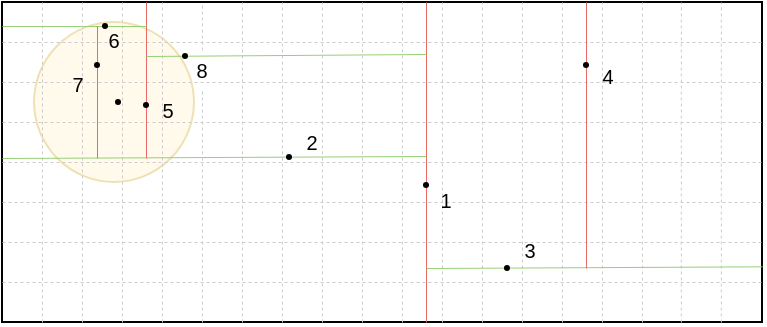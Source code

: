 <mxfile version="22.1.16" type="device">
  <diagram name="Page-1" id="oKdCf5ge1eQtf_koEXT0">
    <mxGraphModel dx="448" dy="299" grid="1" gridSize="10" guides="1" tooltips="1" connect="1" arrows="1" fold="1" page="1" pageScale="1" pageWidth="400" pageHeight="180" math="0" shadow="0">
      <root>
        <mxCell id="0" />
        <mxCell id="1" parent="0" />
        <mxCell id="70j0kBulyK4YT-5wAR5I-61" value="" style="ellipse;whiteSpace=wrap;html=1;aspect=fixed;fillColor=#fff2cc;strokeColor=#d6b656;opacity=40;" vertex="1" parent="1">
          <mxGeometry x="26" y="20" width="80" height="80" as="geometry" />
        </mxCell>
        <mxCell id="70j0kBulyK4YT-5wAR5I-2" value="" style="rounded=0;whiteSpace=wrap;html=1;fillColor=none;movable=0;resizable=1;rotatable=1;deletable=1;editable=1;locked=0;connectable=1;" vertex="1" parent="1">
          <mxGeometry x="10" y="10" width="380" height="160" as="geometry" />
        </mxCell>
        <mxCell id="70j0kBulyK4YT-5wAR5I-3" value="" style="endArrow=none;dashed=1;html=1;rounded=0;strokeWidth=0.5;strokeColor=#CCCCCC;" edge="1" parent="1" target="70j0kBulyK4YT-5wAR5I-2">
          <mxGeometry width="50" height="50" relative="1" as="geometry">
            <mxPoint x="30" y="170" as="sourcePoint" />
            <mxPoint x="80" y="120" as="targetPoint" />
            <Array as="points">
              <mxPoint x="30" y="10" />
            </Array>
          </mxGeometry>
        </mxCell>
        <mxCell id="70j0kBulyK4YT-5wAR5I-5" value="" style="endArrow=none;dashed=1;html=1;rounded=0;strokeWidth=0.5;strokeColor=#CCCCCC;" edge="1" parent="1">
          <mxGeometry width="50" height="50" relative="1" as="geometry">
            <mxPoint x="70" y="170" as="sourcePoint" />
            <mxPoint x="70" y="10" as="targetPoint" />
            <Array as="points">
              <mxPoint x="70" y="10" />
            </Array>
          </mxGeometry>
        </mxCell>
        <mxCell id="70j0kBulyK4YT-5wAR5I-6" value="" style="endArrow=none;dashed=1;html=1;rounded=0;strokeWidth=0.5;strokeColor=#CCCCCC;" edge="1" parent="1">
          <mxGeometry width="50" height="50" relative="1" as="geometry">
            <mxPoint x="90" y="170" as="sourcePoint" />
            <mxPoint x="90" y="10" as="targetPoint" />
            <Array as="points">
              <mxPoint x="90" y="10" />
            </Array>
          </mxGeometry>
        </mxCell>
        <mxCell id="70j0kBulyK4YT-5wAR5I-7" value="" style="endArrow=none;dashed=1;html=1;rounded=0;strokeWidth=0.5;strokeColor=#CCCCCC;" edge="1" parent="1" source="70j0kBulyK4YT-5wAR5I-56">
          <mxGeometry width="50" height="50" relative="1" as="geometry">
            <mxPoint x="110" y="170" as="sourcePoint" />
            <mxPoint x="110" y="10" as="targetPoint" />
            <Array as="points">
              <mxPoint x="110" y="10" />
            </Array>
          </mxGeometry>
        </mxCell>
        <mxCell id="70j0kBulyK4YT-5wAR5I-8" value="" style="endArrow=none;dashed=1;html=1;rounded=0;strokeWidth=0.5;strokeColor=#CCCCCC;" edge="1" parent="1">
          <mxGeometry width="50" height="50" relative="1" as="geometry">
            <mxPoint x="130" y="170" as="sourcePoint" />
            <mxPoint x="130" y="10" as="targetPoint" />
            <Array as="points">
              <mxPoint x="130" y="10" />
            </Array>
          </mxGeometry>
        </mxCell>
        <mxCell id="70j0kBulyK4YT-5wAR5I-9" value="" style="endArrow=none;dashed=1;html=1;rounded=0;strokeWidth=0.5;strokeColor=#CCCCCC;" edge="1" parent="1">
          <mxGeometry width="50" height="50" relative="1" as="geometry">
            <mxPoint x="150" y="170" as="sourcePoint" />
            <mxPoint x="150" y="10" as="targetPoint" />
            <Array as="points">
              <mxPoint x="150" y="10" />
            </Array>
          </mxGeometry>
        </mxCell>
        <mxCell id="70j0kBulyK4YT-5wAR5I-10" value="" style="endArrow=none;dashed=1;html=1;rounded=0;strokeWidth=0.5;strokeColor=#CCCCCC;" edge="1" parent="1">
          <mxGeometry width="50" height="50" relative="1" as="geometry">
            <mxPoint x="170" y="170" as="sourcePoint" />
            <mxPoint x="170" y="10" as="targetPoint" />
            <Array as="points">
              <mxPoint x="170" y="10" />
            </Array>
          </mxGeometry>
        </mxCell>
        <mxCell id="70j0kBulyK4YT-5wAR5I-11" value="" style="endArrow=none;dashed=1;html=1;rounded=0;strokeWidth=0.5;strokeColor=#CCCCCC;" edge="1" parent="1">
          <mxGeometry width="50" height="50" relative="1" as="geometry">
            <mxPoint x="190" y="170" as="sourcePoint" />
            <mxPoint x="190" y="10" as="targetPoint" />
            <Array as="points">
              <mxPoint x="190" y="10" />
            </Array>
          </mxGeometry>
        </mxCell>
        <mxCell id="70j0kBulyK4YT-5wAR5I-12" value="" style="endArrow=none;dashed=1;html=1;rounded=0;strokeWidth=0.5;strokeColor=#CCCCCC;" edge="1" parent="1">
          <mxGeometry width="50" height="50" relative="1" as="geometry">
            <mxPoint x="210" y="170" as="sourcePoint" />
            <mxPoint x="210" y="10" as="targetPoint" />
            <Array as="points">
              <mxPoint x="210" y="10" />
            </Array>
          </mxGeometry>
        </mxCell>
        <mxCell id="70j0kBulyK4YT-5wAR5I-13" value="" style="endArrow=none;dashed=1;html=1;rounded=0;strokeWidth=0.5;strokeColor=#CCCCCC;" edge="1" parent="1">
          <mxGeometry width="50" height="50" relative="1" as="geometry">
            <mxPoint x="230" y="170" as="sourcePoint" />
            <mxPoint x="230" y="10" as="targetPoint" />
            <Array as="points">
              <mxPoint x="230" y="10" />
            </Array>
          </mxGeometry>
        </mxCell>
        <mxCell id="70j0kBulyK4YT-5wAR5I-14" value="" style="endArrow=none;dashed=1;html=1;rounded=0;strokeWidth=0.5;strokeColor=#CCCCCC;" edge="1" parent="1">
          <mxGeometry width="50" height="50" relative="1" as="geometry">
            <mxPoint x="250" y="170" as="sourcePoint" />
            <mxPoint x="250" y="10" as="targetPoint" />
            <Array as="points">
              <mxPoint x="250" y="10" />
            </Array>
          </mxGeometry>
        </mxCell>
        <mxCell id="70j0kBulyK4YT-5wAR5I-15" value="" style="endArrow=none;dashed=1;html=1;rounded=0;strokeWidth=0.5;strokeColor=#CCCCCC;" edge="1" parent="1">
          <mxGeometry width="50" height="50" relative="1" as="geometry">
            <mxPoint x="270" y="170" as="sourcePoint" />
            <mxPoint x="270" y="10" as="targetPoint" />
            <Array as="points">
              <mxPoint x="270" y="10" />
            </Array>
          </mxGeometry>
        </mxCell>
        <mxCell id="70j0kBulyK4YT-5wAR5I-16" value="" style="endArrow=none;dashed=1;html=1;rounded=0;strokeWidth=0.5;strokeColor=#CCCCCC;" edge="1" parent="1">
          <mxGeometry width="50" height="50" relative="1" as="geometry">
            <mxPoint x="290" y="170" as="sourcePoint" />
            <mxPoint x="290" y="10" as="targetPoint" />
            <Array as="points">
              <mxPoint x="290" y="10" />
            </Array>
          </mxGeometry>
        </mxCell>
        <mxCell id="70j0kBulyK4YT-5wAR5I-17" value="" style="endArrow=none;dashed=1;html=1;rounded=0;strokeWidth=0.5;strokeColor=#CCCCCC;" edge="1" parent="1">
          <mxGeometry width="50" height="50" relative="1" as="geometry">
            <mxPoint x="310" y="170" as="sourcePoint" />
            <mxPoint x="310" y="10" as="targetPoint" />
            <Array as="points">
              <mxPoint x="310" y="10" />
            </Array>
          </mxGeometry>
        </mxCell>
        <mxCell id="70j0kBulyK4YT-5wAR5I-18" value="" style="endArrow=none;dashed=1;html=1;rounded=0;strokeWidth=0.5;strokeColor=#CCCCCC;" edge="1" parent="1">
          <mxGeometry width="50" height="50" relative="1" as="geometry">
            <mxPoint x="330" y="170" as="sourcePoint" />
            <mxPoint x="330" y="10" as="targetPoint" />
            <Array as="points">
              <mxPoint x="330" y="10" />
            </Array>
          </mxGeometry>
        </mxCell>
        <mxCell id="70j0kBulyK4YT-5wAR5I-19" value="" style="endArrow=none;dashed=1;html=1;rounded=0;strokeWidth=0.5;strokeColor=#CCCCCC;" edge="1" parent="1">
          <mxGeometry width="50" height="50" relative="1" as="geometry">
            <mxPoint x="349.43" y="170" as="sourcePoint" />
            <mxPoint x="349.43" y="10" as="targetPoint" />
            <Array as="points">
              <mxPoint x="349.43" y="10" />
            </Array>
          </mxGeometry>
        </mxCell>
        <mxCell id="70j0kBulyK4YT-5wAR5I-20" value="" style="endArrow=none;dashed=1;html=1;rounded=0;strokeWidth=0.5;strokeColor=#CCCCCC;" edge="1" parent="1">
          <mxGeometry width="50" height="50" relative="1" as="geometry">
            <mxPoint x="369.43" y="170" as="sourcePoint" />
            <mxPoint x="369.43" y="10" as="targetPoint" />
            <Array as="points">
              <mxPoint x="369.43" y="10" />
            </Array>
          </mxGeometry>
        </mxCell>
        <mxCell id="70j0kBulyK4YT-5wAR5I-24" value="" style="endArrow=none;dashed=1;html=1;rounded=0;strokeWidth=0.5;strokeColor=#CCCCCC;" edge="1" parent="1">
          <mxGeometry width="50" height="50" relative="1" as="geometry">
            <mxPoint x="10" y="30" as="sourcePoint" />
            <mxPoint x="390" y="30" as="targetPoint" />
          </mxGeometry>
        </mxCell>
        <mxCell id="70j0kBulyK4YT-5wAR5I-25" value="" style="endArrow=none;dashed=1;html=1;rounded=0;strokeWidth=0.5;strokeColor=#CCCCCC;" edge="1" parent="1">
          <mxGeometry width="50" height="50" relative="1" as="geometry">
            <mxPoint x="10" y="50" as="sourcePoint" />
            <mxPoint x="390" y="50" as="targetPoint" />
          </mxGeometry>
        </mxCell>
        <mxCell id="70j0kBulyK4YT-5wAR5I-26" value="" style="endArrow=none;dashed=1;html=1;rounded=0;strokeWidth=0.5;strokeColor=#CCCCCC;" edge="1" parent="1">
          <mxGeometry width="50" height="50" relative="1" as="geometry">
            <mxPoint x="10" y="70" as="sourcePoint" />
            <mxPoint x="390" y="70" as="targetPoint" />
          </mxGeometry>
        </mxCell>
        <mxCell id="70j0kBulyK4YT-5wAR5I-27" value="" style="endArrow=none;dashed=1;html=1;rounded=0;strokeWidth=0.5;strokeColor=#CCCCCC;" edge="1" parent="1">
          <mxGeometry width="50" height="50" relative="1" as="geometry">
            <mxPoint x="10" y="90" as="sourcePoint" />
            <mxPoint x="390" y="90" as="targetPoint" />
          </mxGeometry>
        </mxCell>
        <mxCell id="70j0kBulyK4YT-5wAR5I-28" value="" style="endArrow=none;dashed=1;html=1;rounded=0;strokeWidth=0.5;strokeColor=#CCCCCC;" edge="1" parent="1">
          <mxGeometry width="50" height="50" relative="1" as="geometry">
            <mxPoint x="10" y="110" as="sourcePoint" />
            <mxPoint x="390" y="110" as="targetPoint" />
          </mxGeometry>
        </mxCell>
        <mxCell id="70j0kBulyK4YT-5wAR5I-29" value="" style="endArrow=none;dashed=1;html=1;rounded=0;strokeWidth=0.5;strokeColor=#CCCCCC;" edge="1" parent="1">
          <mxGeometry width="50" height="50" relative="1" as="geometry">
            <mxPoint x="10" y="130" as="sourcePoint" />
            <mxPoint x="390" y="130" as="targetPoint" />
          </mxGeometry>
        </mxCell>
        <mxCell id="70j0kBulyK4YT-5wAR5I-30" value="" style="endArrow=none;dashed=1;html=1;rounded=0;strokeWidth=0.5;strokeColor=#CCCCCC;" edge="1" parent="1">
          <mxGeometry width="50" height="50" relative="1" as="geometry">
            <mxPoint x="10" y="150" as="sourcePoint" />
            <mxPoint x="390" y="150" as="targetPoint" />
          </mxGeometry>
        </mxCell>
        <mxCell id="70j0kBulyK4YT-5wAR5I-41" value="" style="endArrow=none;html=1;rounded=0;strokeWidth=0.5;strokeColor=#EA6B66;" edge="1" parent="1">
          <mxGeometry width="50" height="50" relative="1" as="geometry">
            <mxPoint x="222" y="170" as="sourcePoint" />
            <mxPoint x="222" y="10" as="targetPoint" />
          </mxGeometry>
        </mxCell>
        <mxCell id="70j0kBulyK4YT-5wAR5I-42" value="" style="endArrow=none;html=1;rounded=0;strokeWidth=0.5;entryX=1;entryY=0.826;entryDx=0;entryDy=0;entryPerimeter=0;strokeColor=#97D077;" edge="1" parent="1" target="70j0kBulyK4YT-5wAR5I-2">
          <mxGeometry width="50" height="50" relative="1" as="geometry">
            <mxPoint x="222" y="143" as="sourcePoint" />
            <mxPoint x="402" y="142" as="targetPoint" />
          </mxGeometry>
        </mxCell>
        <mxCell id="70j0kBulyK4YT-5wAR5I-43" value="" style="endArrow=none;html=1;rounded=0;strokeWidth=0.5;strokeColor=#EA6B66;" edge="1" parent="1">
          <mxGeometry width="50" height="50" relative="1" as="geometry">
            <mxPoint x="302" y="143" as="sourcePoint" />
            <mxPoint x="302" y="10" as="targetPoint" />
          </mxGeometry>
        </mxCell>
        <mxCell id="70j0kBulyK4YT-5wAR5I-44" value="" style="endArrow=none;html=1;rounded=0;strokeWidth=0.5;strokeColor=#97D077;" edge="1" parent="1">
          <mxGeometry width="50" height="50" relative="1" as="geometry">
            <mxPoint x="10" y="88" as="sourcePoint" />
            <mxPoint x="222" y="87" as="targetPoint" />
          </mxGeometry>
        </mxCell>
        <mxCell id="70j0kBulyK4YT-5wAR5I-45" value="" style="endArrow=none;html=1;rounded=0;strokeWidth=0.5;strokeColor=#EA6B66;" edge="1" parent="1">
          <mxGeometry width="50" height="50" relative="1" as="geometry">
            <mxPoint x="82" y="88" as="sourcePoint" />
            <mxPoint x="82" y="10" as="targetPoint" />
          </mxGeometry>
        </mxCell>
        <mxCell id="70j0kBulyK4YT-5wAR5I-46" value="" style="endArrow=none;html=1;rounded=0;strokeWidth=0.5;strokeColor=#97D077;" edge="1" parent="1">
          <mxGeometry width="50" height="50" relative="1" as="geometry">
            <mxPoint x="82" y="37" as="sourcePoint" />
            <mxPoint x="222" y="36" as="targetPoint" />
          </mxGeometry>
        </mxCell>
        <mxCell id="70j0kBulyK4YT-5wAR5I-47" value="" style="endArrow=none;html=1;rounded=0;strokeWidth=0.5;strokeColor=#97D077;" edge="1" parent="1">
          <mxGeometry width="50" height="50" relative="1" as="geometry">
            <mxPoint x="10" y="22" as="sourcePoint" />
            <mxPoint x="82" y="22" as="targetPoint" />
          </mxGeometry>
        </mxCell>
        <mxCell id="70j0kBulyK4YT-5wAR5I-48" value="" style="endArrow=none;html=1;rounded=0;strokeWidth=0.5;strokeColor=#EA6B66;" edge="1" parent="1">
          <mxGeometry width="50" height="50" relative="1" as="geometry">
            <mxPoint x="57.5" y="88" as="sourcePoint" />
            <mxPoint x="57.5" y="22" as="targetPoint" />
          </mxGeometry>
        </mxCell>
        <mxCell id="70j0kBulyK4YT-5wAR5I-33" value="" style="ellipse;whiteSpace=wrap;html=1;aspect=fixed;strokeColor=none;fillColor=#000000;" vertex="1" parent="1">
          <mxGeometry x="60" y="20.5" width="3" height="3" as="geometry" />
        </mxCell>
        <mxCell id="70j0kBulyK4YT-5wAR5I-34" value="" style="ellipse;whiteSpace=wrap;html=1;aspect=fixed;strokeColor=none;fillColor=#000000;" vertex="1" parent="1">
          <mxGeometry x="56" y="40" width="3" height="3" as="geometry" />
        </mxCell>
        <mxCell id="70j0kBulyK4YT-5wAR5I-35" value="" style="ellipse;whiteSpace=wrap;html=1;aspect=fixed;strokeColor=none;fillColor=#000000;" vertex="1" parent="1">
          <mxGeometry x="80.5" y="60" width="3" height="3" as="geometry" />
        </mxCell>
        <mxCell id="70j0kBulyK4YT-5wAR5I-36" value="" style="ellipse;whiteSpace=wrap;html=1;aspect=fixed;strokeColor=none;fillColor=#000000;" vertex="1" parent="1">
          <mxGeometry x="100" y="35.5" width="3" height="3" as="geometry" />
        </mxCell>
        <mxCell id="70j0kBulyK4YT-5wAR5I-37" value="" style="ellipse;whiteSpace=wrap;html=1;aspect=fixed;strokeColor=none;fillColor=#000000;" vertex="1" parent="1">
          <mxGeometry x="152" y="86" width="3" height="3" as="geometry" />
        </mxCell>
        <mxCell id="70j0kBulyK4YT-5wAR5I-38" value="" style="ellipse;whiteSpace=wrap;html=1;aspect=fixed;strokeColor=none;fillColor=#000000;" vertex="1" parent="1">
          <mxGeometry x="220.5" y="100" width="3" height="3" as="geometry" />
        </mxCell>
        <mxCell id="70j0kBulyK4YT-5wAR5I-39" value="" style="ellipse;whiteSpace=wrap;html=1;aspect=fixed;strokeColor=none;fillColor=#000000;" vertex="1" parent="1">
          <mxGeometry x="300.5" y="40" width="3" height="3" as="geometry" />
        </mxCell>
        <mxCell id="70j0kBulyK4YT-5wAR5I-40" value="" style="ellipse;whiteSpace=wrap;html=1;aspect=fixed;strokeColor=none;fillColor=#000000;" vertex="1" parent="1">
          <mxGeometry x="261" y="141.5" width="3" height="3" as="geometry" />
        </mxCell>
        <mxCell id="70j0kBulyK4YT-5wAR5I-49" value="1" style="text;strokeColor=none;align=center;fillColor=none;html=1;verticalAlign=middle;whiteSpace=wrap;rounded=0;fontSize=10;" vertex="1" parent="1">
          <mxGeometry x="222" y="99" width="20" height="20" as="geometry" />
        </mxCell>
        <mxCell id="70j0kBulyK4YT-5wAR5I-50" value="2" style="text;strokeColor=none;align=center;fillColor=none;html=1;verticalAlign=middle;whiteSpace=wrap;rounded=0;fontSize=10;" vertex="1" parent="1">
          <mxGeometry x="155" y="70" width="20" height="20" as="geometry" />
        </mxCell>
        <mxCell id="70j0kBulyK4YT-5wAR5I-51" value="3" style="text;strokeColor=none;align=center;fillColor=none;html=1;verticalAlign=middle;whiteSpace=wrap;rounded=0;fontSize=10;" vertex="1" parent="1">
          <mxGeometry x="264" y="123.5" width="20" height="20" as="geometry" />
        </mxCell>
        <mxCell id="70j0kBulyK4YT-5wAR5I-52" value="4" style="text;strokeColor=none;align=center;fillColor=none;html=1;verticalAlign=middle;whiteSpace=wrap;rounded=0;fontSize=10;" vertex="1" parent="1">
          <mxGeometry x="303" y="37" width="20" height="20" as="geometry" />
        </mxCell>
        <mxCell id="70j0kBulyK4YT-5wAR5I-53" value="5" style="text;strokeColor=none;align=center;fillColor=none;html=1;verticalAlign=middle;whiteSpace=wrap;rounded=0;fontSize=10;" vertex="1" parent="1">
          <mxGeometry x="83" y="54" width="20" height="20" as="geometry" />
        </mxCell>
        <mxCell id="70j0kBulyK4YT-5wAR5I-54" value="6" style="text;strokeColor=none;align=center;fillColor=none;html=1;verticalAlign=middle;whiteSpace=wrap;rounded=0;fontSize=10;" vertex="1" parent="1">
          <mxGeometry x="56" y="19" width="20" height="20" as="geometry" />
        </mxCell>
        <mxCell id="70j0kBulyK4YT-5wAR5I-58" value="" style="endArrow=none;dashed=1;html=1;rounded=0;strokeWidth=0.5;strokeColor=#CCCCCC;" edge="1" parent="1">
          <mxGeometry width="50" height="50" relative="1" as="geometry">
            <mxPoint x="50" y="170" as="sourcePoint" />
            <mxPoint x="50" y="10" as="targetPoint" />
            <Array as="points" />
          </mxGeometry>
        </mxCell>
        <mxCell id="70j0kBulyK4YT-5wAR5I-55" value="7" style="text;strokeColor=none;align=center;fillColor=none;html=1;verticalAlign=middle;whiteSpace=wrap;rounded=0;fontSize=10;" vertex="1" parent="1">
          <mxGeometry x="38" y="41" width="20" height="20" as="geometry" />
        </mxCell>
        <mxCell id="70j0kBulyK4YT-5wAR5I-59" value="" style="endArrow=none;dashed=1;html=1;rounded=0;strokeWidth=0.5;strokeColor=#CCCCCC;" edge="1" parent="1" target="70j0kBulyK4YT-5wAR5I-56">
          <mxGeometry width="50" height="50" relative="1" as="geometry">
            <mxPoint x="110" y="170" as="sourcePoint" />
            <mxPoint x="110" y="10" as="targetPoint" />
            <Array as="points" />
          </mxGeometry>
        </mxCell>
        <mxCell id="70j0kBulyK4YT-5wAR5I-56" value="8" style="text;strokeColor=none;align=center;fillColor=none;html=1;verticalAlign=middle;whiteSpace=wrap;rounded=0;fontSize=10;" vertex="1" parent="1">
          <mxGeometry x="100" y="34" width="20" height="20" as="geometry" />
        </mxCell>
        <mxCell id="70j0kBulyK4YT-5wAR5I-65" value="" style="ellipse;whiteSpace=wrap;html=1;aspect=fixed;strokeColor=none;fillColor=#000000;" vertex="1" parent="1">
          <mxGeometry x="66.5" y="58.5" width="3" height="3" as="geometry" />
        </mxCell>
      </root>
    </mxGraphModel>
  </diagram>
</mxfile>
